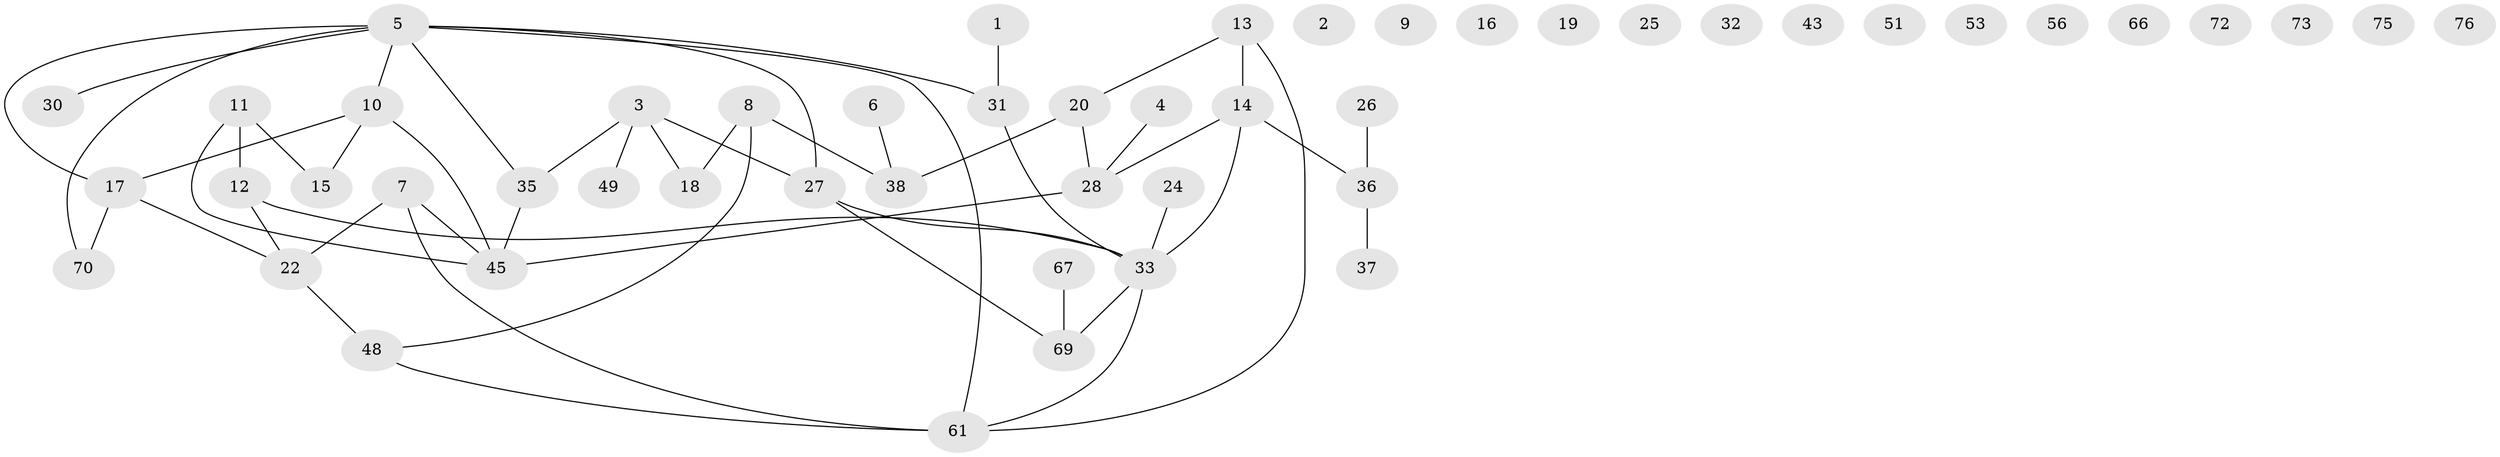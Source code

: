// original degree distribution, {1: 0.1794871794871795, 0: 0.16666666666666666, 2: 0.28205128205128205, 6: 0.01282051282051282, 3: 0.23076923076923078, 5: 0.05128205128205128, 4: 0.07692307692307693}
// Generated by graph-tools (version 1.1) at 2025/41/03/06/25 10:41:21]
// undirected, 50 vertices, 52 edges
graph export_dot {
graph [start="1"]
  node [color=gray90,style=filled];
  1 [super="+55"];
  2;
  3 [super="+42"];
  4;
  5 [super="+40"];
  6;
  7;
  8;
  9;
  10 [super="+57"];
  11 [super="+68"];
  12;
  13 [super="+50"];
  14 [super="+23"];
  15 [super="+21"];
  16;
  17 [super="+39"];
  18 [super="+46"];
  19;
  20 [super="+44"];
  22 [super="+54"];
  24;
  25;
  26 [super="+64"];
  27 [super="+60"];
  28 [super="+29"];
  30 [super="+34"];
  31 [super="+63"];
  32;
  33 [super="+41"];
  35 [super="+47"];
  36;
  37 [super="+78"];
  38 [super="+52"];
  43;
  45 [super="+59"];
  48 [super="+71"];
  49;
  51 [super="+62"];
  53;
  56 [super="+58"];
  61 [super="+65"];
  66;
  67;
  69 [super="+74"];
  70 [super="+77"];
  72;
  73;
  75;
  76;
  1 -- 31;
  3 -- 35;
  3 -- 27;
  3 -- 49;
  3 -- 18;
  4 -- 28 [weight=2];
  5 -- 31;
  5 -- 70;
  5 -- 17;
  5 -- 61;
  5 -- 35;
  5 -- 10;
  5 -- 30;
  5 -- 27;
  6 -- 38;
  7 -- 22;
  7 -- 45;
  7 -- 61;
  8 -- 48;
  8 -- 38;
  8 -- 18;
  10 -- 17;
  10 -- 15;
  10 -- 45;
  11 -- 12;
  11 -- 15;
  11 -- 45;
  12 -- 22;
  12 -- 33;
  13 -- 14;
  13 -- 61;
  13 -- 20;
  14 -- 33;
  14 -- 36;
  14 -- 28;
  17 -- 22;
  17 -- 70;
  20 -- 28;
  20 -- 38;
  22 -- 48;
  24 -- 33;
  26 -- 36;
  27 -- 33;
  27 -- 69;
  28 -- 45;
  31 -- 33;
  33 -- 69;
  33 -- 61;
  35 -- 45;
  36 -- 37;
  48 -- 61;
  67 -- 69;
}
